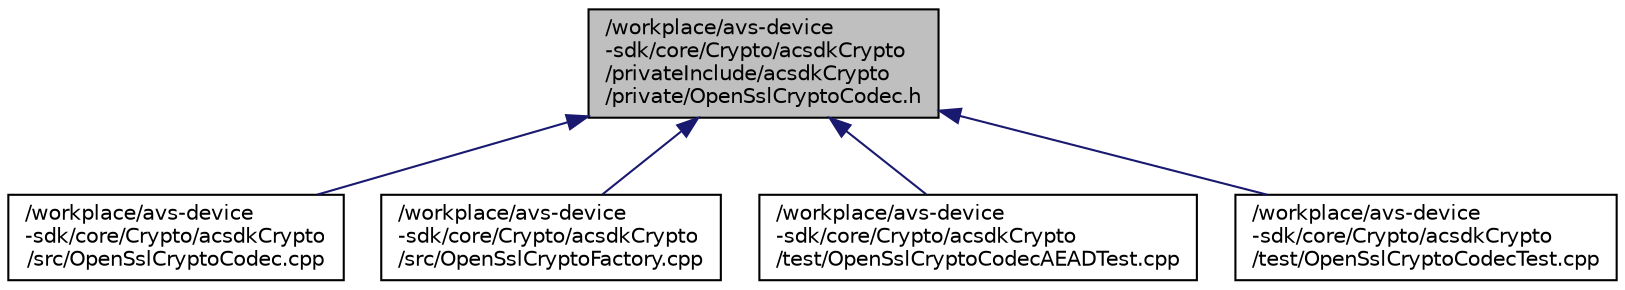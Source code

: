 digraph "/workplace/avs-device-sdk/core/Crypto/acsdkCrypto/privateInclude/acsdkCrypto/private/OpenSslCryptoCodec.h"
{
  edge [fontname="Helvetica",fontsize="10",labelfontname="Helvetica",labelfontsize="10"];
  node [fontname="Helvetica",fontsize="10",shape=record];
  Node8 [label="/workplace/avs-device\l-sdk/core/Crypto/acsdkCrypto\l/privateInclude/acsdkCrypto\l/private/OpenSslCryptoCodec.h",height=0.2,width=0.4,color="black", fillcolor="grey75", style="filled", fontcolor="black"];
  Node8 -> Node9 [dir="back",color="midnightblue",fontsize="10",style="solid",fontname="Helvetica"];
  Node9 [label="/workplace/avs-device\l-sdk/core/Crypto/acsdkCrypto\l/src/OpenSslCryptoCodec.cpp",height=0.2,width=0.4,color="black", fillcolor="white", style="filled",URL="$_open_ssl_crypto_codec_8cpp.html"];
  Node8 -> Node10 [dir="back",color="midnightblue",fontsize="10",style="solid",fontname="Helvetica"];
  Node10 [label="/workplace/avs-device\l-sdk/core/Crypto/acsdkCrypto\l/src/OpenSslCryptoFactory.cpp",height=0.2,width=0.4,color="black", fillcolor="white", style="filled",URL="$_open_ssl_crypto_factory_8cpp.html"];
  Node8 -> Node11 [dir="back",color="midnightblue",fontsize="10",style="solid",fontname="Helvetica"];
  Node11 [label="/workplace/avs-device\l-sdk/core/Crypto/acsdkCrypto\l/test/OpenSslCryptoCodecAEADTest.cpp",height=0.2,width=0.4,color="black", fillcolor="white", style="filled",URL="$_open_ssl_crypto_codec_a_e_a_d_test_8cpp.html"];
  Node8 -> Node12 [dir="back",color="midnightblue",fontsize="10",style="solid",fontname="Helvetica"];
  Node12 [label="/workplace/avs-device\l-sdk/core/Crypto/acsdkCrypto\l/test/OpenSslCryptoCodecTest.cpp",height=0.2,width=0.4,color="black", fillcolor="white", style="filled",URL="$_open_ssl_crypto_codec_test_8cpp.html"];
}
